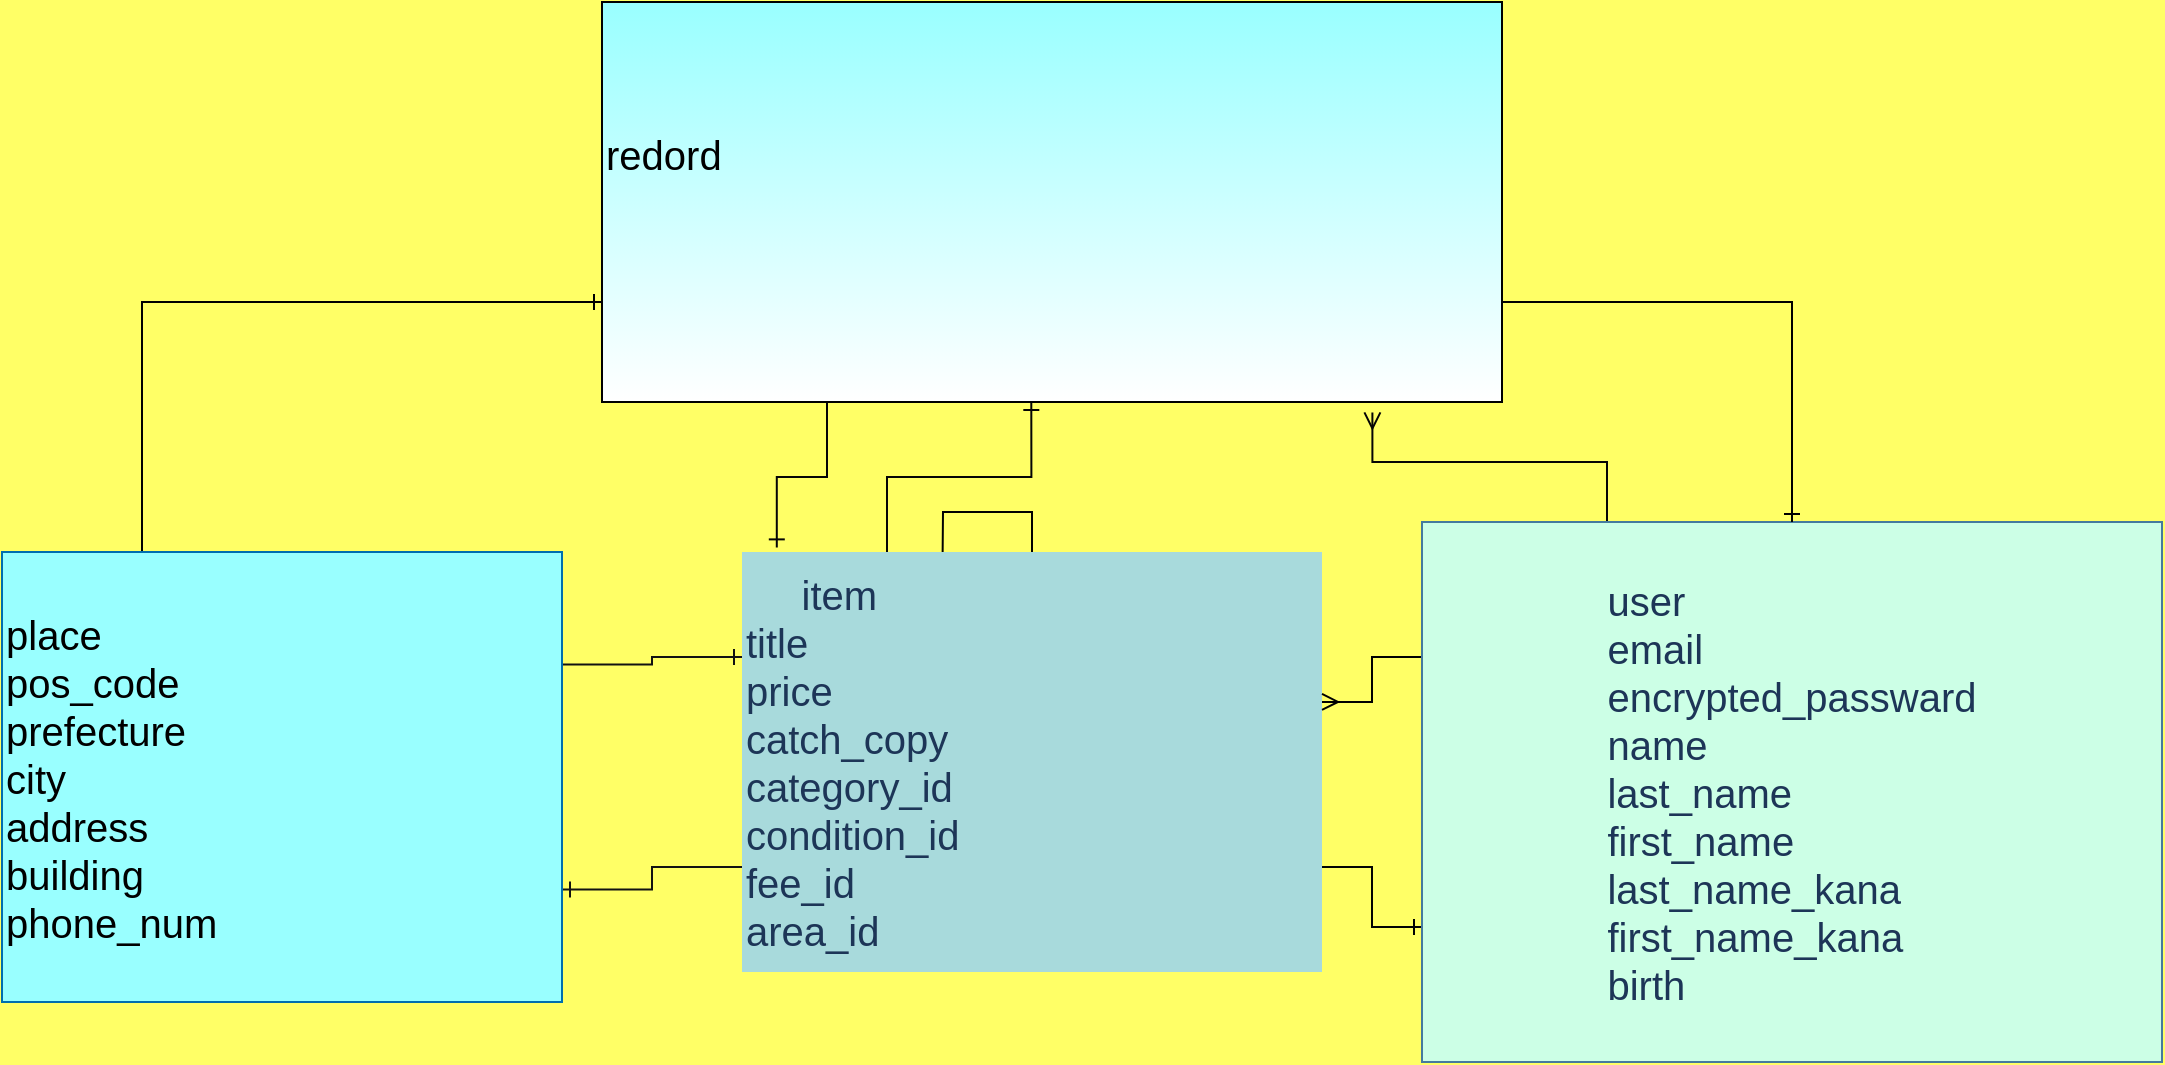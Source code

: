 <mxfile>
    <diagram id="TyFvIzJd1pRrqfNIlOH9" name="ページ1">
        <mxGraphModel dx="1379" dy="532" grid="1" gridSize="10" guides="1" tooltips="1" connect="1" arrows="1" fold="0" page="0" pageScale="1" pageWidth="827" pageHeight="1169" background="#FFFF66" math="0" shadow="0">
            <root>
                <mxCell id="0"/>
                <mxCell id="1" parent="0"/>
                <mxCell id="30" style="edgeStyle=orthogonalEdgeStyle;curved=0;rounded=1;sketch=0;orthogonalLoop=1;jettySize=auto;html=1;exitX=0;exitY=0.25;exitDx=0;exitDy=0;entryX=0;entryY=0.25;entryDx=0;entryDy=0;endArrow=blockThin;endFill=1;strokeColor=#457B9D;fillColor=#A8DADC;fontColor=#1D3557;" parent="1" edge="1">
                    <mxGeometry relative="1" as="geometry">
                        <mxPoint x="120" y="310" as="sourcePoint"/>
                        <mxPoint x="120" y="310" as="targetPoint"/>
                    </mxGeometry>
                </mxCell>
                <mxCell id="37" style="edgeStyle=orthogonalEdgeStyle;rounded=0;sketch=0;orthogonalLoop=1;jettySize=auto;html=1;exitX=1;exitY=0.75;exitDx=0;exitDy=0;entryX=0;entryY=0.75;entryDx=0;entryDy=0;endArrow=ERone;endFill=0;strokeColor=#020303;" parent="1" source="2" target="3" edge="1">
                    <mxGeometry relative="1" as="geometry"/>
                </mxCell>
                <mxCell id="46" style="edgeStyle=orthogonalEdgeStyle;rounded=0;orthogonalLoop=1;jettySize=auto;html=1;exitX=0;exitY=0.75;exitDx=0;exitDy=0;entryX=1;entryY=0.75;entryDx=0;entryDy=0;endArrow=ERone;endFill=0;strokeColor=#121212;" parent="1" source="2" target="38" edge="1">
                    <mxGeometry relative="1" as="geometry"/>
                </mxCell>
                <mxCell id="60" style="edgeStyle=orthogonalEdgeStyle;rounded=0;orthogonalLoop=1;jettySize=auto;html=1;exitX=0.25;exitY=0;exitDx=0;exitDy=0;entryX=0.477;entryY=1;entryDx=0;entryDy=0;entryPerimeter=0;endArrow=ERone;endFill=0;strokeColor=#050505;" parent="1" source="2" target="47" edge="1">
                    <mxGeometry relative="1" as="geometry"/>
                </mxCell>
                <mxCell id="62" style="edgeStyle=orthogonalEdgeStyle;rounded=0;orthogonalLoop=1;jettySize=auto;html=1;exitX=0.5;exitY=0;exitDx=0;exitDy=0;" parent="1" source="2" edge="1">
                    <mxGeometry relative="1" as="geometry">
                        <mxPoint x="50" y="130" as="targetPoint"/>
                    </mxGeometry>
                </mxCell>
                <mxCell id="2" value="&lt;div style=&quot;font-size: 20px&quot;&gt;&lt;font style=&quot;font-size: 20px&quot;&gt;&amp;nbsp; &amp;nbsp; &amp;nbsp;item&lt;/font&gt;&lt;/div&gt;&lt;div style=&quot;font-size: 20px&quot;&gt;&lt;span&gt;title&lt;/span&gt;&lt;/div&gt;&lt;div style=&quot;font-size: 20px&quot;&gt;&lt;span&gt;price&lt;/span&gt;&lt;/div&gt;&lt;div style=&quot;font-size: 20px&quot;&gt;&lt;span&gt;catch_copy&lt;/span&gt;&lt;/div&gt;&lt;div style=&quot;font-size: 20px&quot;&gt;&lt;span&gt;category_id&lt;/span&gt;&lt;/div&gt;&lt;div style=&quot;font-size: 20px&quot;&gt;&lt;span&gt;condition_id&lt;/span&gt;&lt;/div&gt;&lt;div style=&quot;font-size: 20px&quot;&gt;&lt;span&gt;fee_id&lt;/span&gt;&lt;/div&gt;&lt;div style=&quot;font-size: 20px&quot;&gt;&lt;span&gt;area_id&amp;nbsp; &amp;nbsp; &amp;nbsp; &amp;nbsp; &amp;nbsp;&amp;nbsp;&lt;/span&gt;&lt;br&gt;&lt;/div&gt;" style="rounded=0;whiteSpace=wrap;html=1;fillColor=#A8DADC;fontColor=#1D3557;strokeColor=none;align=left;" parent="1" vertex="1">
                    <mxGeometry x="-50" y="95" width="290" height="210" as="geometry"/>
                </mxCell>
                <mxCell id="57" style="edgeStyle=orthogonalEdgeStyle;rounded=0;orthogonalLoop=1;jettySize=auto;html=1;exitX=0.25;exitY=0;exitDx=0;exitDy=0;entryX=0.856;entryY=1.026;entryDx=0;entryDy=0;entryPerimeter=0;strokeColor=#050505;endArrow=ERmany;endFill=0;" parent="1" source="3" target="47" edge="1">
                    <mxGeometry relative="1" as="geometry"/>
                </mxCell>
                <mxCell id="63" style="edgeStyle=orthogonalEdgeStyle;rounded=0;orthogonalLoop=1;jettySize=auto;html=1;exitX=0;exitY=0.25;exitDx=0;exitDy=0;entryX=1;entryY=0.357;entryDx=0;entryDy=0;entryPerimeter=0;strokeColor=#000000;endArrow=ERmany;endFill=0;" parent="1" source="3" target="2" edge="1">
                    <mxGeometry relative="1" as="geometry"/>
                </mxCell>
                <mxCell id="3" value="&lt;div style=&quot;text-align: left&quot;&gt;&lt;span style=&quot;font-size: 20px&quot;&gt;user&lt;/span&gt;&lt;/div&gt;&lt;font&gt;&lt;div style=&quot;font-size: 20px ; text-align: left&quot;&gt;&lt;span&gt;email&lt;/span&gt;&lt;/div&gt;&lt;div style=&quot;font-size: 20px ; text-align: left&quot;&gt;&lt;span&gt;encrypted_passward&lt;/span&gt;&lt;/div&gt;&lt;div style=&quot;font-size: 20px ; text-align: left&quot;&gt;&lt;span&gt;name&lt;/span&gt;&lt;/div&gt;&lt;div style=&quot;font-size: 20px ; text-align: left&quot;&gt;&lt;span&gt;last_name&lt;/span&gt;&lt;/div&gt;&lt;div style=&quot;font-size: 20px ; text-align: left&quot;&gt;&lt;span&gt;first_name&lt;/span&gt;&lt;/div&gt;&lt;div style=&quot;text-align: left&quot;&gt;&lt;span style=&quot;font-size: 20px&quot;&gt;last_name_kana&lt;/span&gt;&lt;/div&gt;&lt;div style=&quot;text-align: left&quot;&gt;&lt;span style=&quot;font-size: 20px&quot;&gt;first_name_kana&lt;/span&gt;&lt;/div&gt;&lt;div style=&quot;text-align: left&quot;&gt;&lt;span style=&quot;font-size: 20px&quot;&gt;birth&lt;/span&gt;&lt;/div&gt;&lt;/font&gt;" style="whiteSpace=wrap;html=1;strokeColor=#457B9D;fontColor=#1D3557;fillColor=#CCFFE6;" parent="1" vertex="1">
                    <mxGeometry x="290" y="80" width="370" height="270" as="geometry"/>
                </mxCell>
                <mxCell id="45" style="edgeStyle=orthogonalEdgeStyle;rounded=0;orthogonalLoop=1;jettySize=auto;html=1;exitX=1;exitY=0.25;exitDx=0;exitDy=0;entryX=0;entryY=0.25;entryDx=0;entryDy=0;endArrow=ERone;endFill=0;strokeColor=#121212;" parent="1" source="38" target="2" edge="1">
                    <mxGeometry relative="1" as="geometry"/>
                </mxCell>
                <mxCell id="66" style="edgeStyle=orthogonalEdgeStyle;rounded=0;orthogonalLoop=1;jettySize=auto;html=1;entryX=0;entryY=0.75;entryDx=0;entryDy=0;endArrow=ERone;endFill=0;strokeColor=#000000;exitX=0.25;exitY=0;exitDx=0;exitDy=0;" parent="1" source="38" target="47" edge="1">
                    <mxGeometry relative="1" as="geometry">
                        <mxPoint x="-180" y="-30" as="sourcePoint"/>
                    </mxGeometry>
                </mxCell>
                <mxCell id="38" value="&lt;font color=&quot;#000000&quot; style=&quot;font-size: 20px&quot;&gt;&lt;span&gt;place&lt;/span&gt;&lt;br&gt;pos_code&lt;br&gt;prefecture&lt;br&gt;city&lt;br&gt;address&lt;br&gt;building&lt;br&gt;phone_num&lt;br&gt;&lt;/font&gt;&lt;div style=&quot;text-align: justify&quot;&gt;&lt;/div&gt;" style="whiteSpace=wrap;html=1;strokeColor=#006EAF;fontColor=#ffffff;align=left;fillColor=#99FFFF;" parent="1" vertex="1">
                    <mxGeometry x="-420" y="95" width="280" height="225" as="geometry"/>
                </mxCell>
                <mxCell id="59" style="edgeStyle=orthogonalEdgeStyle;rounded=0;orthogonalLoop=1;jettySize=auto;html=1;exitX=0.25;exitY=1;exitDx=0;exitDy=0;entryX=0.06;entryY=-0.011;entryDx=0;entryDy=0;entryPerimeter=0;endArrow=ERone;endFill=0;strokeColor=#050505;" parent="1" source="47" target="2" edge="1">
                    <mxGeometry relative="1" as="geometry"/>
                </mxCell>
                <mxCell id="67" style="edgeStyle=orthogonalEdgeStyle;rounded=0;orthogonalLoop=1;jettySize=auto;html=1;exitX=1;exitY=0.75;exitDx=0;exitDy=0;entryX=0.5;entryY=0;entryDx=0;entryDy=0;endArrow=ERone;endFill=0;strokeColor=#000000;" parent="1" source="47" target="3" edge="1">
                    <mxGeometry relative="1" as="geometry"/>
                </mxCell>
                <mxCell id="47" value="&lt;font color=&quot;#000000&quot; style=&quot;font-size: 20px&quot;&gt;redord&lt;br&gt;&lt;br&gt;&lt;br&gt;&lt;/font&gt;" style="whiteSpace=wrap;html=1;fillColor=#99FFFF;gradientColor=#ffffff;align=left;" parent="1" vertex="1">
                    <mxGeometry x="-120" y="-180" width="450" height="200" as="geometry"/>
                </mxCell>
            </root>
        </mxGraphModel>
    </diagram>
</mxfile>